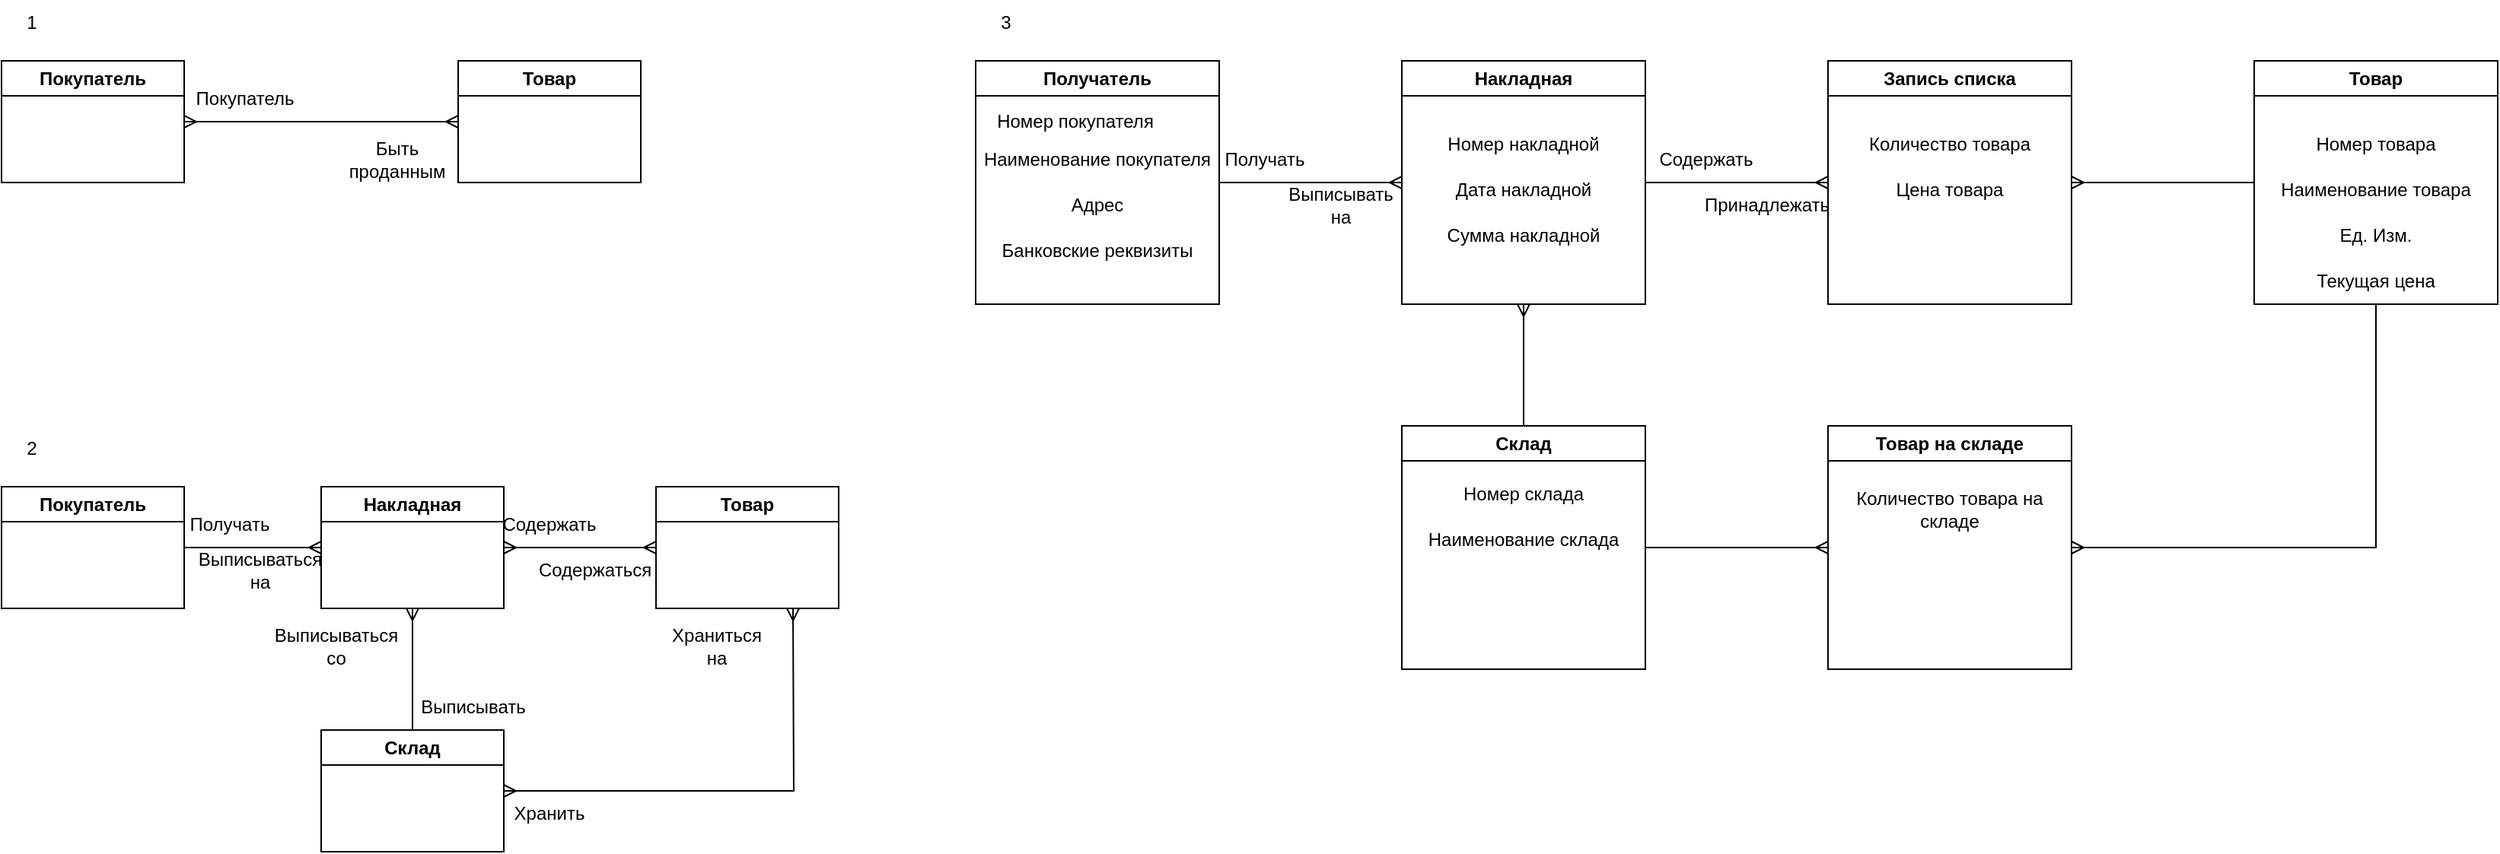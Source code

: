 <mxfile version="23.0.2" type="github">
  <diagram name="Страница — 1" id="iiY84fL7lKHI_6B-AdGC">
    <mxGraphModel dx="1434" dy="777" grid="1" gridSize="10" guides="1" tooltips="1" connect="1" arrows="1" fold="1" page="1" pageScale="1" pageWidth="1169" pageHeight="827" math="0" shadow="0">
      <root>
        <mxCell id="0" />
        <mxCell id="1" parent="0" />
        <mxCell id="8DKpkcI0aDm_iJhaxFEY-1" value="Покупатель" style="swimlane;whiteSpace=wrap;html=1;" vertex="1" parent="1">
          <mxGeometry y="40" width="120" height="80" as="geometry" />
        </mxCell>
        <mxCell id="8DKpkcI0aDm_iJhaxFEY-3" value="Товар" style="swimlane;whiteSpace=wrap;html=1;" vertex="1" parent="1">
          <mxGeometry x="300" y="40" width="120" height="80" as="geometry" />
        </mxCell>
        <mxCell id="8DKpkcI0aDm_iJhaxFEY-7" value="Покупатель" style="text;html=1;strokeColor=none;fillColor=none;align=center;verticalAlign=middle;whiteSpace=wrap;rounded=0;" vertex="1" parent="1">
          <mxGeometry x="130" y="50" width="60" height="30" as="geometry" />
        </mxCell>
        <mxCell id="8DKpkcI0aDm_iJhaxFEY-8" value="Быть проданным" style="text;html=1;strokeColor=none;fillColor=none;align=center;verticalAlign=middle;whiteSpace=wrap;rounded=0;" vertex="1" parent="1">
          <mxGeometry x="230" y="90" width="60" height="30" as="geometry" />
        </mxCell>
        <mxCell id="8DKpkcI0aDm_iJhaxFEY-9" value="1" style="text;html=1;strokeColor=none;fillColor=none;align=center;verticalAlign=middle;whiteSpace=wrap;rounded=0;" vertex="1" parent="1">
          <mxGeometry width="40" height="30" as="geometry" />
        </mxCell>
        <mxCell id="8DKpkcI0aDm_iJhaxFEY-10" value="2" style="text;html=1;strokeColor=none;fillColor=none;align=center;verticalAlign=middle;whiteSpace=wrap;rounded=0;" vertex="1" parent="1">
          <mxGeometry y="280" width="40" height="30" as="geometry" />
        </mxCell>
        <mxCell id="8DKpkcI0aDm_iJhaxFEY-11" value="" style="edgeStyle=entityRelationEdgeStyle;fontSize=12;html=1;endArrow=ERmany;startArrow=ERmany;rounded=0;entryX=0;entryY=0.5;entryDx=0;entryDy=0;" edge="1" parent="1" target="8DKpkcI0aDm_iJhaxFEY-3">
          <mxGeometry width="100" height="100" relative="1" as="geometry">
            <mxPoint x="120" y="80" as="sourcePoint" />
            <mxPoint x="220" y="-20" as="targetPoint" />
            <Array as="points">
              <mxPoint x="200" y="80" />
            </Array>
          </mxGeometry>
        </mxCell>
        <mxCell id="8DKpkcI0aDm_iJhaxFEY-12" value="Покупатель" style="swimlane;whiteSpace=wrap;html=1;" vertex="1" parent="1">
          <mxGeometry y="320" width="120" height="80" as="geometry">
            <mxRectangle x="40" y="320" width="110" height="30" as="alternateBounds" />
          </mxGeometry>
        </mxCell>
        <mxCell id="8DKpkcI0aDm_iJhaxFEY-13" value="Накладная" style="swimlane;whiteSpace=wrap;html=1;" vertex="1" parent="1">
          <mxGeometry x="210" y="320" width="120" height="80" as="geometry" />
        </mxCell>
        <mxCell id="8DKpkcI0aDm_iJhaxFEY-14" value="Товар" style="swimlane;whiteSpace=wrap;html=1;" vertex="1" parent="1">
          <mxGeometry x="430" y="320" width="120" height="80" as="geometry" />
        </mxCell>
        <mxCell id="8DKpkcI0aDm_iJhaxFEY-16" value="" style="edgeStyle=entityRelationEdgeStyle;fontSize=12;html=1;endArrow=ERmany;rounded=0;exitX=1;exitY=0.5;exitDx=0;exitDy=0;entryX=0;entryY=0.5;entryDx=0;entryDy=0;" edge="1" parent="1" source="8DKpkcI0aDm_iJhaxFEY-12" target="8DKpkcI0aDm_iJhaxFEY-13">
          <mxGeometry width="100" height="100" relative="1" as="geometry">
            <mxPoint x="70" y="570" as="sourcePoint" />
            <mxPoint x="170" y="470" as="targetPoint" />
          </mxGeometry>
        </mxCell>
        <mxCell id="8DKpkcI0aDm_iJhaxFEY-17" value="" style="edgeStyle=entityRelationEdgeStyle;fontSize=12;html=1;endArrow=ERmany;startArrow=ERmany;rounded=0;entryX=0;entryY=0.5;entryDx=0;entryDy=0;" edge="1" parent="1" target="8DKpkcI0aDm_iJhaxFEY-14">
          <mxGeometry width="100" height="100" relative="1" as="geometry">
            <mxPoint x="330" y="360" as="sourcePoint" />
            <mxPoint x="430" y="260" as="targetPoint" />
          </mxGeometry>
        </mxCell>
        <mxCell id="8DKpkcI0aDm_iJhaxFEY-18" value="Склад" style="swimlane;whiteSpace=wrap;html=1;startSize=23;" vertex="1" parent="1">
          <mxGeometry x="210" y="480" width="120" height="80" as="geometry" />
        </mxCell>
        <mxCell id="8DKpkcI0aDm_iJhaxFEY-21" value="" style="edgeStyle=orthogonalEdgeStyle;fontSize=12;html=1;endArrow=ERmany;rounded=0;entryX=0.5;entryY=1;entryDx=0;entryDy=0;exitX=0.5;exitY=0;exitDx=0;exitDy=0;" edge="1" parent="1" source="8DKpkcI0aDm_iJhaxFEY-18" target="8DKpkcI0aDm_iJhaxFEY-13">
          <mxGeometry width="100" height="100" relative="1" as="geometry">
            <mxPoint x="210" y="590" as="sourcePoint" />
            <mxPoint x="310" y="490" as="targetPoint" />
          </mxGeometry>
        </mxCell>
        <mxCell id="8DKpkcI0aDm_iJhaxFEY-22" value="" style="edgeStyle=orthogonalEdgeStyle;fontSize=12;html=1;endArrow=ERmany;startArrow=ERmany;rounded=0;exitX=1;exitY=0.5;exitDx=0;exitDy=0;" edge="1" parent="1" source="8DKpkcI0aDm_iJhaxFEY-18">
          <mxGeometry width="100" height="100" relative="1" as="geometry">
            <mxPoint x="420" y="540" as="sourcePoint" />
            <mxPoint x="520" y="400" as="targetPoint" />
          </mxGeometry>
        </mxCell>
        <mxCell id="8DKpkcI0aDm_iJhaxFEY-23" value="Получать" style="text;html=1;strokeColor=none;fillColor=none;align=center;verticalAlign=middle;whiteSpace=wrap;rounded=0;" vertex="1" parent="1">
          <mxGeometry x="120" y="330" width="60" height="30" as="geometry" />
        </mxCell>
        <mxCell id="8DKpkcI0aDm_iJhaxFEY-24" value="Выписываться на" style="text;html=1;strokeColor=none;fillColor=none;align=center;verticalAlign=middle;whiteSpace=wrap;rounded=0;" vertex="1" parent="1">
          <mxGeometry x="140" y="360" width="60" height="30" as="geometry" />
        </mxCell>
        <mxCell id="8DKpkcI0aDm_iJhaxFEY-25" value="Содержать" style="text;html=1;strokeColor=none;fillColor=none;align=center;verticalAlign=middle;whiteSpace=wrap;rounded=0;" vertex="1" parent="1">
          <mxGeometry x="330" y="330" width="60" height="30" as="geometry" />
        </mxCell>
        <mxCell id="8DKpkcI0aDm_iJhaxFEY-26" value="Содержаться" style="text;html=1;strokeColor=none;fillColor=none;align=center;verticalAlign=middle;whiteSpace=wrap;rounded=0;" vertex="1" parent="1">
          <mxGeometry x="360" y="360" width="60" height="30" as="geometry" />
        </mxCell>
        <mxCell id="8DKpkcI0aDm_iJhaxFEY-27" value="Храниться на" style="text;html=1;strokeColor=none;fillColor=none;align=center;verticalAlign=middle;whiteSpace=wrap;rounded=0;" vertex="1" parent="1">
          <mxGeometry x="440" y="410" width="60" height="30" as="geometry" />
        </mxCell>
        <mxCell id="8DKpkcI0aDm_iJhaxFEY-28" value="Хранить" style="text;html=1;strokeColor=none;fillColor=none;align=center;verticalAlign=middle;whiteSpace=wrap;rounded=0;" vertex="1" parent="1">
          <mxGeometry x="330" y="520" width="60" height="30" as="geometry" />
        </mxCell>
        <mxCell id="8DKpkcI0aDm_iJhaxFEY-29" value="Выписываться со" style="text;html=1;strokeColor=none;fillColor=none;align=center;verticalAlign=middle;whiteSpace=wrap;rounded=0;" vertex="1" parent="1">
          <mxGeometry x="190" y="410" width="60" height="30" as="geometry" />
        </mxCell>
        <mxCell id="8DKpkcI0aDm_iJhaxFEY-30" value="Выписывать" style="text;html=1;strokeColor=none;fillColor=none;align=center;verticalAlign=middle;whiteSpace=wrap;rounded=0;" vertex="1" parent="1">
          <mxGeometry x="280" y="450" width="60" height="30" as="geometry" />
        </mxCell>
        <mxCell id="8DKpkcI0aDm_iJhaxFEY-31" value="3" style="text;html=1;strokeColor=none;fillColor=none;align=center;verticalAlign=middle;whiteSpace=wrap;rounded=0;" vertex="1" parent="1">
          <mxGeometry x="640" width="40" height="30" as="geometry" />
        </mxCell>
        <mxCell id="8DKpkcI0aDm_iJhaxFEY-32" value="Получатель" style="swimlane;whiteSpace=wrap;html=1;" vertex="1" parent="1">
          <mxGeometry x="640" y="40" width="160" height="160" as="geometry" />
        </mxCell>
        <mxCell id="8DKpkcI0aDm_iJhaxFEY-44" value="Номер покупателя" style="text;html=1;align=center;verticalAlign=middle;resizable=0;points=[];autosize=1;strokeColor=none;fillColor=none;" vertex="1" parent="8DKpkcI0aDm_iJhaxFEY-32">
          <mxGeometry y="25" width="130" height="30" as="geometry" />
        </mxCell>
        <mxCell id="8DKpkcI0aDm_iJhaxFEY-45" value="Наименование покупателя" style="text;html=1;strokeColor=none;fillColor=none;align=center;verticalAlign=middle;whiteSpace=wrap;rounded=0;" vertex="1" parent="8DKpkcI0aDm_iJhaxFEY-32">
          <mxGeometry y="50" width="160" height="30" as="geometry" />
        </mxCell>
        <mxCell id="8DKpkcI0aDm_iJhaxFEY-46" value="Адрес" style="text;html=1;strokeColor=none;fillColor=none;align=center;verticalAlign=middle;whiteSpace=wrap;rounded=0;" vertex="1" parent="8DKpkcI0aDm_iJhaxFEY-32">
          <mxGeometry y="80" width="160" height="30" as="geometry" />
        </mxCell>
        <mxCell id="8DKpkcI0aDm_iJhaxFEY-48" value="Банковские реквизиты" style="text;html=1;strokeColor=none;fillColor=none;align=center;verticalAlign=middle;whiteSpace=wrap;rounded=0;" vertex="1" parent="8DKpkcI0aDm_iJhaxFEY-32">
          <mxGeometry y="110" width="160" height="30" as="geometry" />
        </mxCell>
        <mxCell id="8DKpkcI0aDm_iJhaxFEY-33" value="Накладная" style="swimlane;whiteSpace=wrap;html=1;" vertex="1" parent="1">
          <mxGeometry x="920" y="40" width="160" height="160" as="geometry">
            <mxRectangle x="920" y="40" width="100" height="30" as="alternateBounds" />
          </mxGeometry>
        </mxCell>
        <mxCell id="8DKpkcI0aDm_iJhaxFEY-49" value="Номер накладной" style="text;html=1;strokeColor=none;fillColor=none;align=center;verticalAlign=middle;whiteSpace=wrap;rounded=0;" vertex="1" parent="8DKpkcI0aDm_iJhaxFEY-33">
          <mxGeometry y="40" width="160" height="30" as="geometry" />
        </mxCell>
        <mxCell id="8DKpkcI0aDm_iJhaxFEY-50" value="Дата накладной" style="text;html=1;strokeColor=none;fillColor=none;align=center;verticalAlign=middle;whiteSpace=wrap;rounded=0;" vertex="1" parent="8DKpkcI0aDm_iJhaxFEY-33">
          <mxGeometry y="70" width="160" height="30" as="geometry" />
        </mxCell>
        <mxCell id="8DKpkcI0aDm_iJhaxFEY-51" value="Сумма накладной" style="text;html=1;strokeColor=none;fillColor=none;align=center;verticalAlign=middle;whiteSpace=wrap;rounded=0;" vertex="1" parent="8DKpkcI0aDm_iJhaxFEY-33">
          <mxGeometry y="100" width="160" height="30" as="geometry" />
        </mxCell>
        <mxCell id="8DKpkcI0aDm_iJhaxFEY-34" value="Запись списка" style="swimlane;whiteSpace=wrap;html=1;" vertex="1" parent="1">
          <mxGeometry x="1200" y="40" width="160" height="160" as="geometry" />
        </mxCell>
        <mxCell id="8DKpkcI0aDm_iJhaxFEY-52" value="Количество товара" style="text;html=1;strokeColor=none;fillColor=none;align=center;verticalAlign=middle;whiteSpace=wrap;rounded=0;" vertex="1" parent="8DKpkcI0aDm_iJhaxFEY-34">
          <mxGeometry y="40" width="160" height="30" as="geometry" />
        </mxCell>
        <mxCell id="8DKpkcI0aDm_iJhaxFEY-53" value="Цена товара" style="text;html=1;strokeColor=none;fillColor=none;align=center;verticalAlign=middle;whiteSpace=wrap;rounded=0;" vertex="1" parent="8DKpkcI0aDm_iJhaxFEY-34">
          <mxGeometry y="70" width="160" height="30" as="geometry" />
        </mxCell>
        <mxCell id="8DKpkcI0aDm_iJhaxFEY-35" value="Склад" style="swimlane;whiteSpace=wrap;html=1;" vertex="1" parent="1">
          <mxGeometry x="920" y="280" width="160" height="160" as="geometry" />
        </mxCell>
        <mxCell id="8DKpkcI0aDm_iJhaxFEY-58" value="Номер склада" style="text;html=1;strokeColor=none;fillColor=none;align=center;verticalAlign=middle;whiteSpace=wrap;rounded=0;" vertex="1" parent="8DKpkcI0aDm_iJhaxFEY-35">
          <mxGeometry y="30" width="160" height="30" as="geometry" />
        </mxCell>
        <mxCell id="8DKpkcI0aDm_iJhaxFEY-36" value="Товар на складе" style="swimlane;whiteSpace=wrap;html=1;" vertex="1" parent="1">
          <mxGeometry x="1200" y="280" width="160" height="160" as="geometry" />
        </mxCell>
        <mxCell id="8DKpkcI0aDm_iJhaxFEY-37" value="Товар" style="swimlane;whiteSpace=wrap;html=1;" vertex="1" parent="1">
          <mxGeometry x="1480" y="40" width="160" height="160" as="geometry" />
        </mxCell>
        <mxCell id="8DKpkcI0aDm_iJhaxFEY-54" value="Номер товара" style="text;html=1;strokeColor=none;fillColor=none;align=center;verticalAlign=middle;whiteSpace=wrap;rounded=0;" vertex="1" parent="8DKpkcI0aDm_iJhaxFEY-37">
          <mxGeometry y="40" width="160" height="30" as="geometry" />
        </mxCell>
        <mxCell id="8DKpkcI0aDm_iJhaxFEY-55" value="Наименование товара" style="text;html=1;strokeColor=none;fillColor=none;align=center;verticalAlign=middle;whiteSpace=wrap;rounded=0;" vertex="1" parent="8DKpkcI0aDm_iJhaxFEY-37">
          <mxGeometry y="70" width="160" height="30" as="geometry" />
        </mxCell>
        <mxCell id="8DKpkcI0aDm_iJhaxFEY-56" value="Ед. Изм." style="text;html=1;strokeColor=none;fillColor=none;align=center;verticalAlign=middle;whiteSpace=wrap;rounded=0;" vertex="1" parent="8DKpkcI0aDm_iJhaxFEY-37">
          <mxGeometry y="100" width="160" height="30" as="geometry" />
        </mxCell>
        <mxCell id="8DKpkcI0aDm_iJhaxFEY-57" value="Текущая цена" style="text;html=1;strokeColor=none;fillColor=none;align=center;verticalAlign=middle;whiteSpace=wrap;rounded=0;" vertex="1" parent="8DKpkcI0aDm_iJhaxFEY-37">
          <mxGeometry y="130" width="160" height="30" as="geometry" />
        </mxCell>
        <mxCell id="8DKpkcI0aDm_iJhaxFEY-38" value="" style="edgeStyle=entityRelationEdgeStyle;fontSize=12;html=1;endArrow=ERmany;rounded=0;entryX=0;entryY=0.5;entryDx=0;entryDy=0;exitX=1;exitY=0;exitDx=0;exitDy=0;" edge="1" parent="1" source="8DKpkcI0aDm_iJhaxFEY-46" target="8DKpkcI0aDm_iJhaxFEY-33">
          <mxGeometry width="100" height="100" relative="1" as="geometry">
            <mxPoint x="850" y="60" as="sourcePoint" />
            <mxPoint x="900" y="-20" as="targetPoint" />
          </mxGeometry>
        </mxCell>
        <mxCell id="8DKpkcI0aDm_iJhaxFEY-39" value="" style="edgeStyle=entityRelationEdgeStyle;fontSize=12;html=1;endArrow=ERmany;rounded=0;entryX=0;entryY=0.5;entryDx=0;entryDy=0;exitX=1;exitY=0.5;exitDx=0;exitDy=0;" edge="1" parent="1" source="8DKpkcI0aDm_iJhaxFEY-33" target="8DKpkcI0aDm_iJhaxFEY-34">
          <mxGeometry width="100" height="100" relative="1" as="geometry">
            <mxPoint x="1080" y="80" as="sourcePoint" />
            <mxPoint x="1180" y="-20" as="targetPoint" />
          </mxGeometry>
        </mxCell>
        <mxCell id="8DKpkcI0aDm_iJhaxFEY-40" value="" style="edgeStyle=entityRelationEdgeStyle;fontSize=12;html=1;endArrow=ERmany;rounded=0;entryX=1;entryY=0.5;entryDx=0;entryDy=0;exitX=0;exitY=0.5;exitDx=0;exitDy=0;" edge="1" parent="1" source="8DKpkcI0aDm_iJhaxFEY-37" target="8DKpkcI0aDm_iJhaxFEY-34">
          <mxGeometry width="100" height="100" relative="1" as="geometry">
            <mxPoint x="1390" y="290" as="sourcePoint" />
            <mxPoint x="1490" y="190" as="targetPoint" />
          </mxGeometry>
        </mxCell>
        <mxCell id="8DKpkcI0aDm_iJhaxFEY-41" value="" style="edgeStyle=orthogonalEdgeStyle;fontSize=12;html=1;endArrow=ERmany;rounded=0;exitX=0.5;exitY=1;exitDx=0;exitDy=0;entryX=1;entryY=0.5;entryDx=0;entryDy=0;" edge="1" parent="1" source="8DKpkcI0aDm_iJhaxFEY-37" target="8DKpkcI0aDm_iJhaxFEY-36">
          <mxGeometry width="100" height="100" relative="1" as="geometry">
            <mxPoint x="1480" y="300" as="sourcePoint" />
            <mxPoint x="1580" y="200" as="targetPoint" />
          </mxGeometry>
        </mxCell>
        <mxCell id="8DKpkcI0aDm_iJhaxFEY-42" value="" style="edgeStyle=orthogonalEdgeStyle;fontSize=12;html=1;endArrow=ERmany;rounded=0;entryX=0.5;entryY=1;entryDx=0;entryDy=0;exitX=0.5;exitY=0;exitDx=0;exitDy=0;" edge="1" parent="1" source="8DKpkcI0aDm_iJhaxFEY-35" target="8DKpkcI0aDm_iJhaxFEY-33">
          <mxGeometry width="100" height="100" relative="1" as="geometry">
            <mxPoint x="810" y="250" as="sourcePoint" />
            <mxPoint x="910" y="150" as="targetPoint" />
          </mxGeometry>
        </mxCell>
        <mxCell id="8DKpkcI0aDm_iJhaxFEY-43" value="" style="edgeStyle=entityRelationEdgeStyle;fontSize=12;html=1;endArrow=ERmany;rounded=0;entryX=0;entryY=0.5;entryDx=0;entryDy=0;exitX=1;exitY=0.5;exitDx=0;exitDy=0;" edge="1" parent="1" source="8DKpkcI0aDm_iJhaxFEY-35" target="8DKpkcI0aDm_iJhaxFEY-36">
          <mxGeometry width="100" height="100" relative="1" as="geometry">
            <mxPoint x="1090" y="430" as="sourcePoint" />
            <mxPoint x="1190" y="330" as="targetPoint" />
          </mxGeometry>
        </mxCell>
        <mxCell id="8DKpkcI0aDm_iJhaxFEY-59" value="Наименование склада" style="text;html=1;strokeColor=none;fillColor=none;align=center;verticalAlign=middle;whiteSpace=wrap;rounded=0;" vertex="1" parent="1">
          <mxGeometry x="920" y="340" width="160" height="30" as="geometry" />
        </mxCell>
        <mxCell id="8DKpkcI0aDm_iJhaxFEY-60" value="Количество товара на складе" style="text;html=1;strokeColor=none;fillColor=none;align=center;verticalAlign=middle;whiteSpace=wrap;rounded=0;" vertex="1" parent="1">
          <mxGeometry x="1200" y="320" width="160" height="30" as="geometry" />
        </mxCell>
        <mxCell id="8DKpkcI0aDm_iJhaxFEY-61" value="Получать" style="text;html=1;strokeColor=none;fillColor=none;align=center;verticalAlign=middle;whiteSpace=wrap;rounded=0;" vertex="1" parent="1">
          <mxGeometry x="800" y="90" width="60" height="30" as="geometry" />
        </mxCell>
        <mxCell id="8DKpkcI0aDm_iJhaxFEY-62" value="Выписывать на" style="text;html=1;strokeColor=none;fillColor=none;align=center;verticalAlign=middle;whiteSpace=wrap;rounded=0;" vertex="1" parent="1">
          <mxGeometry x="850" y="120" width="60" height="30" as="geometry" />
        </mxCell>
        <mxCell id="8DKpkcI0aDm_iJhaxFEY-64" value="Содержать" style="text;html=1;strokeColor=none;fillColor=none;align=center;verticalAlign=middle;whiteSpace=wrap;rounded=0;" vertex="1" parent="1">
          <mxGeometry x="1090" y="90" width="60" height="30" as="geometry" />
        </mxCell>
        <mxCell id="8DKpkcI0aDm_iJhaxFEY-65" value="Принадлежать" style="text;html=1;strokeColor=none;fillColor=none;align=center;verticalAlign=middle;whiteSpace=wrap;rounded=0;" vertex="1" parent="1">
          <mxGeometry x="1130" y="120" width="60" height="30" as="geometry" />
        </mxCell>
      </root>
    </mxGraphModel>
  </diagram>
</mxfile>
